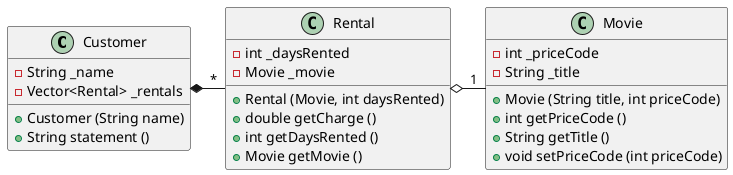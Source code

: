 @startuml
Customer *- "*" Rental
Rental   o- "1" Movie

class Customer {
    - String _name
    - Vector<Rental> _rentals
    + Customer (String name)
    + String statement ()
    }

class Rental {
    - int _daysRented
    - Movie _movie
    + Rental (Movie, int daysRented)
    + double getCharge ()
    + int getDaysRented ()
    + Movie getMovie ()
    }

class Movie {
    - int _priceCode
    - String _title
    + Movie (String title, int priceCode)
    + int getPriceCode ()
    + String getTitle ()
    + void setPriceCode (int priceCode)
    }

@enduml
